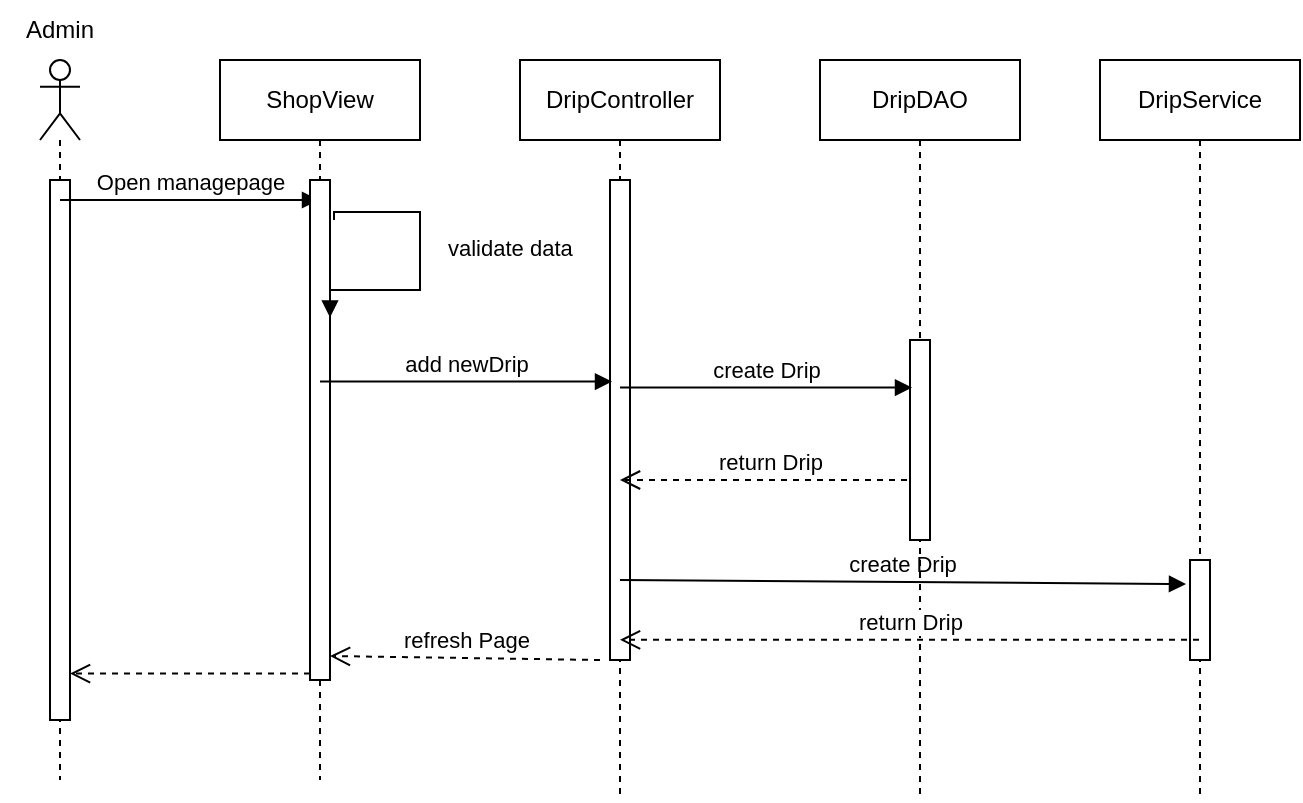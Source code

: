 <mxfile version="20.5.1" type="device"><diagram id="VCocMk13tHXsYC7ylFMd" name="1 oldal"><mxGraphModel dx="1038" dy="564" grid="1" gridSize="10" guides="1" tooltips="1" connect="1" arrows="1" fold="1" page="1" pageScale="1" pageWidth="1100" pageHeight="850" math="0" shadow="0"><root><mxCell id="0"/><mxCell id="1" parent="0"/><mxCell id="pL6CnD7wtVjouPuvID7p-1" value="" style="shape=umlLifeline;participant=umlActor;perimeter=lifelinePerimeter;whiteSpace=wrap;html=1;container=1;collapsible=0;recursiveResize=0;verticalAlign=top;spacingTop=36;outlineConnect=0;" parent="1" vertex="1"><mxGeometry x="90" y="80" width="20" height="360" as="geometry"/></mxCell><mxCell id="pL6CnD7wtVjouPuvID7p-5" value="" style="html=1;points=[];perimeter=orthogonalPerimeter;" parent="pL6CnD7wtVjouPuvID7p-1" vertex="1"><mxGeometry x="5" y="60" width="10" height="270" as="geometry"/></mxCell><mxCell id="pL6CnD7wtVjouPuvID7p-6" value="Open managepage" style="html=1;verticalAlign=bottom;endArrow=block;rounded=0;" parent="pL6CnD7wtVjouPuvID7p-1" target="pL6CnD7wtVjouPuvID7p-2" edge="1"><mxGeometry width="80" relative="1" as="geometry"><mxPoint x="10" y="70" as="sourcePoint"/><mxPoint x="90" y="70" as="targetPoint"/></mxGeometry></mxCell><mxCell id="pL6CnD7wtVjouPuvID7p-2" value="ShopView" style="shape=umlLifeline;perimeter=lifelinePerimeter;whiteSpace=wrap;html=1;container=1;collapsible=0;recursiveResize=0;outlineConnect=0;" parent="1" vertex="1"><mxGeometry x="180" y="80" width="100" height="360" as="geometry"/></mxCell><mxCell id="pL6CnD7wtVjouPuvID7p-7" value="" style="html=1;points=[];perimeter=orthogonalPerimeter;" parent="pL6CnD7wtVjouPuvID7p-2" vertex="1"><mxGeometry x="45" y="60" width="10" height="250" as="geometry"/></mxCell><mxCell id="pL6CnD7wtVjouPuvID7p-13" value="validate data" style="edgeStyle=orthogonalEdgeStyle;html=1;align=left;spacingLeft=2;endArrow=block;rounded=0;exitX=1.2;exitY=0.08;exitDx=0;exitDy=0;exitPerimeter=0;entryX=1;entryY=0.275;entryDx=0;entryDy=0;entryPerimeter=0;" parent="pL6CnD7wtVjouPuvID7p-2" source="pL6CnD7wtVjouPuvID7p-7" target="pL6CnD7wtVjouPuvID7p-7" edge="1"><mxGeometry x="-0.102" y="10" relative="1" as="geometry"><mxPoint x="10" y="400" as="sourcePoint"/><Array as="points"><mxPoint x="100" y="76"/><mxPoint x="100" y="115"/></Array><mxPoint x="-10" y="420" as="targetPoint"/><mxPoint as="offset"/></mxGeometry></mxCell><mxCell id="pL6CnD7wtVjouPuvID7p-3" value="DripController" style="shape=umlLifeline;perimeter=lifelinePerimeter;whiteSpace=wrap;html=1;container=1;collapsible=0;recursiveResize=0;outlineConnect=0;" parent="1" vertex="1"><mxGeometry x="330" y="80" width="100" height="370" as="geometry"/></mxCell><mxCell id="pL6CnD7wtVjouPuvID7p-8" value="" style="html=1;points=[];perimeter=orthogonalPerimeter;" parent="pL6CnD7wtVjouPuvID7p-3" vertex="1"><mxGeometry x="45" y="60" width="10" height="240" as="geometry"/></mxCell><mxCell id="pL6CnD7wtVjouPuvID7p-17" value="return Drip" style="html=1;verticalAlign=bottom;endArrow=open;dashed=1;endSize=8;rounded=0;" parent="pL6CnD7wtVjouPuvID7p-3" source="pL6CnD7wtVjouPuvID7p-4" edge="1"><mxGeometry relative="1" as="geometry"><mxPoint x="130" y="210" as="sourcePoint"/><mxPoint x="50" y="210" as="targetPoint"/></mxGeometry></mxCell><mxCell id="TK5eqpXZafL1zwFQ8mYe-3" value="create Drip" style="html=1;verticalAlign=bottom;endArrow=block;rounded=0;entryX=-0.2;entryY=0.24;entryDx=0;entryDy=0;entryPerimeter=0;" edge="1" parent="pL6CnD7wtVjouPuvID7p-3" target="TK5eqpXZafL1zwFQ8mYe-2"><mxGeometry width="80" relative="1" as="geometry"><mxPoint x="50" y="260" as="sourcePoint"/><mxPoint x="130" y="260" as="targetPoint"/></mxGeometry></mxCell><mxCell id="pL6CnD7wtVjouPuvID7p-4" value="DripDAO" style="shape=umlLifeline;perimeter=lifelinePerimeter;whiteSpace=wrap;html=1;container=1;collapsible=0;recursiveResize=0;outlineConnect=0;" parent="1" vertex="1"><mxGeometry x="480" y="80" width="100" height="370" as="geometry"/></mxCell><mxCell id="pL6CnD7wtVjouPuvID7p-14" value="" style="html=1;points=[];perimeter=orthogonalPerimeter;" parent="pL6CnD7wtVjouPuvID7p-4" vertex="1"><mxGeometry x="45" y="140" width="10" height="100" as="geometry"/></mxCell><mxCell id="pL6CnD7wtVjouPuvID7p-9" value="add newDrip" style="html=1;verticalAlign=bottom;endArrow=block;rounded=0;entryX=0.1;entryY=0.42;entryDx=0;entryDy=0;entryPerimeter=0;" parent="1" source="pL6CnD7wtVjouPuvID7p-2" target="pL6CnD7wtVjouPuvID7p-8" edge="1"><mxGeometry width="80" relative="1" as="geometry"><mxPoint x="295" y="224.5" as="sourcePoint"/><mxPoint x="375" y="224.5" as="targetPoint"/></mxGeometry></mxCell><mxCell id="pL6CnD7wtVjouPuvID7p-19" value="" style="html=1;verticalAlign=bottom;endArrow=open;dashed=1;endSize=8;rounded=0;entryX=1;entryY=0.914;entryDx=0;entryDy=0;entryPerimeter=0;" parent="1" source="pL6CnD7wtVjouPuvID7p-7" target="pL6CnD7wtVjouPuvID7p-5" edge="1"><mxGeometry relative="1" as="geometry"><mxPoint x="180" y="340" as="sourcePoint"/><mxPoint x="100" y="340" as="targetPoint"/></mxGeometry></mxCell><mxCell id="pL6CnD7wtVjouPuvID7p-20" value="Admin" style="text;html=1;strokeColor=none;fillColor=none;align=center;verticalAlign=middle;whiteSpace=wrap;rounded=0;" parent="1" vertex="1"><mxGeometry x="70" y="50" width="60" height="30" as="geometry"/></mxCell><mxCell id="TK5eqpXZafL1zwFQ8mYe-1" value="DripService" style="shape=umlLifeline;perimeter=lifelinePerimeter;whiteSpace=wrap;html=1;container=1;collapsible=0;recursiveResize=0;outlineConnect=0;" vertex="1" parent="1"><mxGeometry x="620" y="80" width="100" height="370" as="geometry"/></mxCell><mxCell id="TK5eqpXZafL1zwFQ8mYe-2" value="" style="html=1;points=[];perimeter=orthogonalPerimeter;" vertex="1" parent="TK5eqpXZafL1zwFQ8mYe-1"><mxGeometry x="45" y="250" width="10" height="50" as="geometry"/></mxCell><mxCell id="pL6CnD7wtVjouPuvID7p-16" value="create Drip" style="html=1;verticalAlign=bottom;endArrow=block;rounded=0;entryX=0.1;entryY=0.238;entryDx=0;entryDy=0;entryPerimeter=0;" parent="1" target="pL6CnD7wtVjouPuvID7p-14" edge="1" source="pL6CnD7wtVjouPuvID7p-3"><mxGeometry width="80" relative="1" as="geometry"><mxPoint x="380" y="240" as="sourcePoint"/><mxPoint x="460" y="240" as="targetPoint"/></mxGeometry></mxCell><mxCell id="pL6CnD7wtVjouPuvID7p-18" value="refresh Page" style="html=1;verticalAlign=bottom;endArrow=open;dashed=1;endSize=8;rounded=0;entryX=1;entryY=0.952;entryDx=0;entryDy=0;entryPerimeter=0;" parent="1" edge="1" target="pL6CnD7wtVjouPuvID7p-7"><mxGeometry relative="1" as="geometry"><mxPoint x="370" y="380" as="sourcePoint"/><mxPoint x="240" y="310" as="targetPoint"/></mxGeometry></mxCell><mxCell id="TK5eqpXZafL1zwFQ8mYe-4" value="return Drip" style="html=1;verticalAlign=bottom;endArrow=open;dashed=1;endSize=8;rounded=0;entryX=0.5;entryY=0.958;entryDx=0;entryDy=0;entryPerimeter=0;" edge="1" parent="1" source="TK5eqpXZafL1zwFQ8mYe-1" target="pL6CnD7wtVjouPuvID7p-8"><mxGeometry relative="1" as="geometry"><mxPoint x="500" y="370" as="sourcePoint"/><mxPoint x="420" y="370" as="targetPoint"/></mxGeometry></mxCell></root></mxGraphModel></diagram></mxfile>